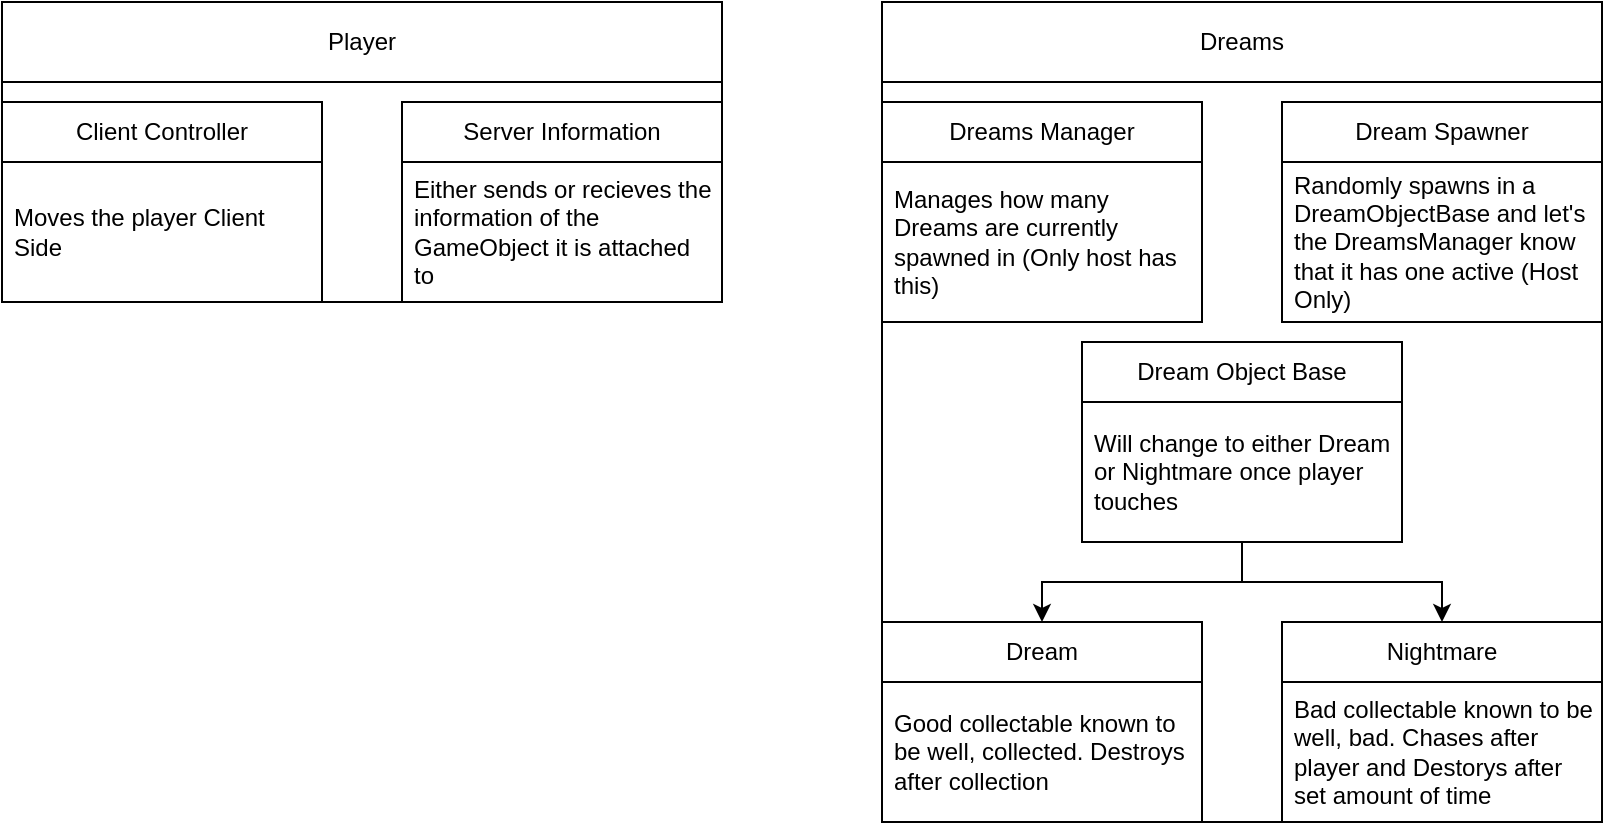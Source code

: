 <mxfile version="20.8.24" type="device"><diagram name="Page-1" id="OixrhI1NoCXRi623-W6j"><mxGraphModel dx="1562" dy="846" grid="1" gridSize="10" guides="1" tooltips="1" connect="1" arrows="1" fold="1" page="1" pageScale="1" pageWidth="827" pageHeight="1169" math="0" shadow="0"><root><mxCell id="0"/><mxCell id="1" parent="0"/><mxCell id="fdlMM92qrUOBxlQwNz7i-31" value="" style="group" vertex="1" connectable="0" parent="1"><mxGeometry x="440" y="240" width="360" height="410" as="geometry"/></mxCell><mxCell id="fdlMM92qrUOBxlQwNz7i-24" value="" style="rounded=0;whiteSpace=wrap;html=1;" vertex="1" parent="fdlMM92qrUOBxlQwNz7i-31"><mxGeometry width="360" height="410" as="geometry"/></mxCell><mxCell id="fdlMM92qrUOBxlQwNz7i-23" value="Dreams" style="rounded=0;whiteSpace=wrap;html=1;" vertex="1" parent="fdlMM92qrUOBxlQwNz7i-31"><mxGeometry width="360" height="40" as="geometry"/></mxCell><mxCell id="fdlMM92qrUOBxlQwNz7i-13" value="Dreams Manager" style="swimlane;fontStyle=0;childLayout=stackLayout;horizontal=1;startSize=30;horizontalStack=0;resizeParent=1;resizeParentMax=0;resizeLast=0;collapsible=1;marginBottom=0;whiteSpace=wrap;html=1;" vertex="1" parent="fdlMM92qrUOBxlQwNz7i-31"><mxGeometry y="50" width="160" height="110" as="geometry"/></mxCell><mxCell id="fdlMM92qrUOBxlQwNz7i-14" value="Manages how many Dreams are currently spawned in (Only host has this)" style="text;strokeColor=none;fillColor=none;align=left;verticalAlign=middle;spacingLeft=4;spacingRight=4;overflow=hidden;points=[[0,0.5],[1,0.5]];portConstraint=eastwest;rotatable=0;whiteSpace=wrap;html=1;" vertex="1" parent="fdlMM92qrUOBxlQwNz7i-13"><mxGeometry y="30" width="160" height="80" as="geometry"/></mxCell><mxCell id="fdlMM92qrUOBxlQwNz7i-15" value="Dream Spawner" style="swimlane;fontStyle=0;childLayout=stackLayout;horizontal=1;startSize=30;horizontalStack=0;resizeParent=1;resizeParentMax=0;resizeLast=0;collapsible=1;marginBottom=0;whiteSpace=wrap;html=1;" vertex="1" parent="fdlMM92qrUOBxlQwNz7i-31"><mxGeometry x="200" y="50" width="160" height="110" as="geometry"/></mxCell><mxCell id="fdlMM92qrUOBxlQwNz7i-16" value="Randomly spawns in a DreamObjectBase and let's the DreamsManager know that it has one active (Host Only)" style="text;strokeColor=none;fillColor=none;align=left;verticalAlign=middle;spacingLeft=4;spacingRight=4;overflow=hidden;points=[[0,0.5],[1,0.5]];portConstraint=eastwest;rotatable=0;whiteSpace=wrap;html=1;" vertex="1" parent="fdlMM92qrUOBxlQwNz7i-15"><mxGeometry y="30" width="160" height="80" as="geometry"/></mxCell><mxCell id="fdlMM92qrUOBxlQwNz7i-17" value="Dream" style="swimlane;fontStyle=0;childLayout=stackLayout;horizontal=1;startSize=30;horizontalStack=0;resizeParent=1;resizeParentMax=0;resizeLast=0;collapsible=1;marginBottom=0;whiteSpace=wrap;html=1;" vertex="1" parent="fdlMM92qrUOBxlQwNz7i-31"><mxGeometry y="310" width="160" height="100" as="geometry"/></mxCell><mxCell id="fdlMM92qrUOBxlQwNz7i-18" value="Good collectable known to be well, collected. Destroys after collection" style="text;strokeColor=none;fillColor=none;align=left;verticalAlign=middle;spacingLeft=4;spacingRight=4;overflow=hidden;points=[[0,0.5],[1,0.5]];portConstraint=eastwest;rotatable=0;whiteSpace=wrap;html=1;" vertex="1" parent="fdlMM92qrUOBxlQwNz7i-17"><mxGeometry y="30" width="160" height="70" as="geometry"/></mxCell><mxCell id="fdlMM92qrUOBxlQwNz7i-19" value="Nightmare" style="swimlane;fontStyle=0;childLayout=stackLayout;horizontal=1;startSize=30;horizontalStack=0;resizeParent=1;resizeParentMax=0;resizeLast=0;collapsible=1;marginBottom=0;whiteSpace=wrap;html=1;" vertex="1" parent="fdlMM92qrUOBxlQwNz7i-31"><mxGeometry x="200" y="310" width="160" height="100" as="geometry"/></mxCell><mxCell id="fdlMM92qrUOBxlQwNz7i-20" value="Bad collectable known to be well, bad. Chases after player and Destorys after set amount of time" style="text;strokeColor=none;fillColor=none;align=left;verticalAlign=middle;spacingLeft=4;spacingRight=4;overflow=hidden;points=[[0,0.5],[1,0.5]];portConstraint=eastwest;rotatable=0;whiteSpace=wrap;html=1;" vertex="1" parent="fdlMM92qrUOBxlQwNz7i-19"><mxGeometry y="30" width="160" height="70" as="geometry"/></mxCell><mxCell id="fdlMM92qrUOBxlQwNz7i-29" style="edgeStyle=orthogonalEdgeStyle;rounded=0;orthogonalLoop=1;jettySize=auto;html=1;entryX=0.5;entryY=0;entryDx=0;entryDy=0;" edge="1" parent="fdlMM92qrUOBxlQwNz7i-31" source="fdlMM92qrUOBxlQwNz7i-27" target="fdlMM92qrUOBxlQwNz7i-17"><mxGeometry relative="1" as="geometry"/></mxCell><mxCell id="fdlMM92qrUOBxlQwNz7i-30" style="edgeStyle=orthogonalEdgeStyle;rounded=0;orthogonalLoop=1;jettySize=auto;html=1;entryX=0.5;entryY=0;entryDx=0;entryDy=0;" edge="1" parent="fdlMM92qrUOBxlQwNz7i-31" source="fdlMM92qrUOBxlQwNz7i-27" target="fdlMM92qrUOBxlQwNz7i-19"><mxGeometry relative="1" as="geometry"/></mxCell><mxCell id="fdlMM92qrUOBxlQwNz7i-27" value="Dream Object Base" style="swimlane;fontStyle=0;childLayout=stackLayout;horizontal=1;startSize=30;horizontalStack=0;resizeParent=1;resizeParentMax=0;resizeLast=0;collapsible=1;marginBottom=0;whiteSpace=wrap;html=1;" vertex="1" parent="fdlMM92qrUOBxlQwNz7i-31"><mxGeometry x="100" y="170" width="160" height="100" as="geometry"/></mxCell><mxCell id="fdlMM92qrUOBxlQwNz7i-28" value="Will change to either Dream or Nightmare once player touches" style="text;strokeColor=none;fillColor=none;align=left;verticalAlign=middle;spacingLeft=4;spacingRight=4;overflow=hidden;points=[[0,0.5],[1,0.5]];portConstraint=eastwest;rotatable=0;whiteSpace=wrap;html=1;" vertex="1" parent="fdlMM92qrUOBxlQwNz7i-27"><mxGeometry y="30" width="160" height="70" as="geometry"/></mxCell><mxCell id="fdlMM92qrUOBxlQwNz7i-32" value="" style="group" vertex="1" connectable="0" parent="1"><mxGeometry y="240" width="360" height="150" as="geometry"/></mxCell><mxCell id="fdlMM92qrUOBxlQwNz7i-21" value="" style="rounded=0;whiteSpace=wrap;html=1;" vertex="1" parent="fdlMM92qrUOBxlQwNz7i-32"><mxGeometry width="360" height="150" as="geometry"/></mxCell><mxCell id="fdlMM92qrUOBxlQwNz7i-7" value="Client Controller" style="swimlane;fontStyle=0;childLayout=stackLayout;horizontal=1;startSize=30;horizontalStack=0;resizeParent=1;resizeParentMax=0;resizeLast=0;collapsible=1;marginBottom=0;whiteSpace=wrap;html=1;" vertex="1" parent="fdlMM92qrUOBxlQwNz7i-32"><mxGeometry y="50" width="160" height="100" as="geometry"/></mxCell><mxCell id="fdlMM92qrUOBxlQwNz7i-10" value="Moves the player Client Side" style="text;strokeColor=none;fillColor=none;align=left;verticalAlign=middle;spacingLeft=4;spacingRight=4;overflow=hidden;points=[[0,0.5],[1,0.5]];portConstraint=eastwest;rotatable=0;whiteSpace=wrap;html=1;" vertex="1" parent="fdlMM92qrUOBxlQwNz7i-7"><mxGeometry y="30" width="160" height="70" as="geometry"/></mxCell><mxCell id="fdlMM92qrUOBxlQwNz7i-11" value="Server Information" style="swimlane;fontStyle=0;childLayout=stackLayout;horizontal=1;startSize=30;horizontalStack=0;resizeParent=1;resizeParentMax=0;resizeLast=0;collapsible=1;marginBottom=0;whiteSpace=wrap;html=1;" vertex="1" parent="fdlMM92qrUOBxlQwNz7i-32"><mxGeometry x="200" y="50" width="160" height="100" as="geometry"><mxRectangle x="320" y="50" width="140" height="30" as="alternateBounds"/></mxGeometry></mxCell><mxCell id="fdlMM92qrUOBxlQwNz7i-12" value="Either sends or recieves the information of the GameObject it is attached to " style="text;strokeColor=none;fillColor=none;align=left;verticalAlign=middle;spacingLeft=4;spacingRight=4;overflow=hidden;points=[[0,0.5],[1,0.5]];portConstraint=eastwest;rotatable=0;whiteSpace=wrap;html=1;" vertex="1" parent="fdlMM92qrUOBxlQwNz7i-11"><mxGeometry y="30" width="160" height="70" as="geometry"/></mxCell><mxCell id="fdlMM92qrUOBxlQwNz7i-22" value="Player" style="rounded=0;whiteSpace=wrap;html=1;" vertex="1" parent="fdlMM92qrUOBxlQwNz7i-32"><mxGeometry width="360" height="40" as="geometry"/></mxCell></root></mxGraphModel></diagram></mxfile>